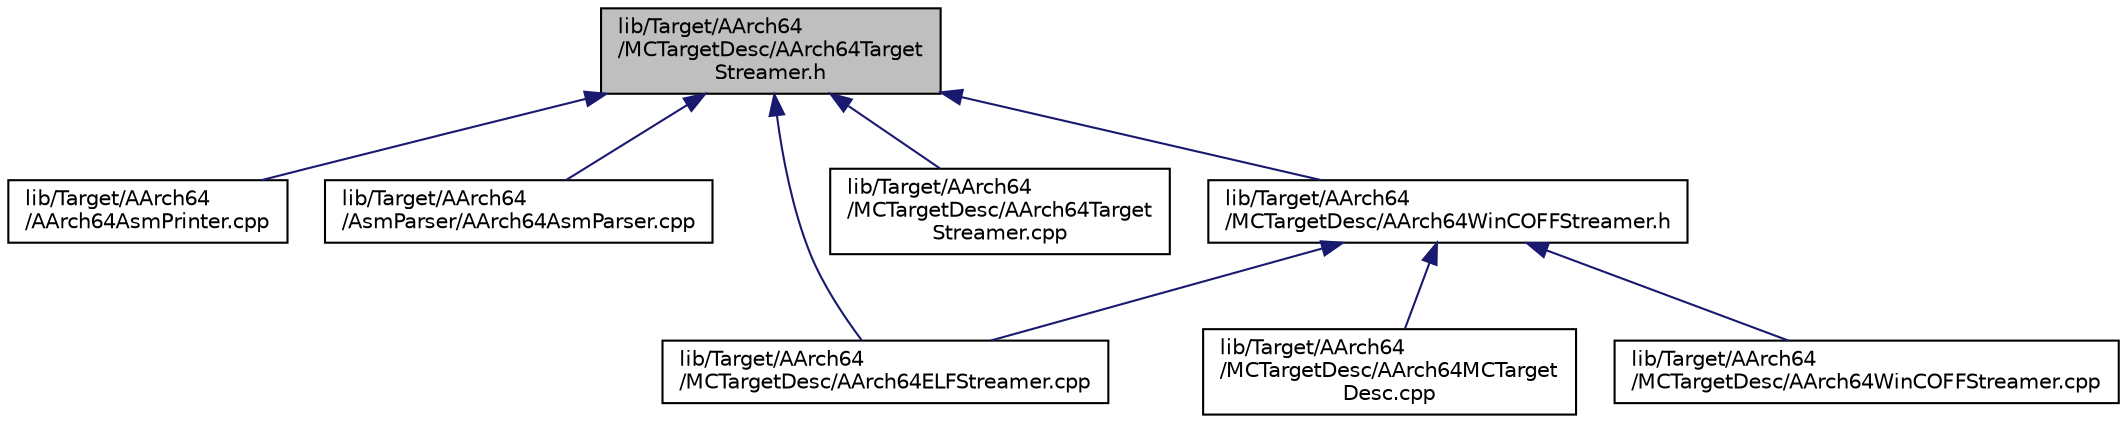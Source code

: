digraph "lib/Target/AArch64/MCTargetDesc/AArch64TargetStreamer.h"
{
 // LATEX_PDF_SIZE
  bgcolor="transparent";
  edge [fontname="Helvetica",fontsize="10",labelfontname="Helvetica",labelfontsize="10"];
  node [fontname="Helvetica",fontsize="10",shape="box"];
  Node1 [label="lib/Target/AArch64\l/MCTargetDesc/AArch64Target\lStreamer.h",height=0.2,width=0.4,color="black", fillcolor="grey75", style="filled", fontcolor="black",tooltip=" "];
  Node1 -> Node2 [dir="back",color="midnightblue",fontsize="10",style="solid",fontname="Helvetica"];
  Node2 [label="lib/Target/AArch64\l/AArch64AsmPrinter.cpp",height=0.2,width=0.4,color="black",URL="$AArch64AsmPrinter_8cpp.html",tooltip=" "];
  Node1 -> Node3 [dir="back",color="midnightblue",fontsize="10",style="solid",fontname="Helvetica"];
  Node3 [label="lib/Target/AArch64\l/AsmParser/AArch64AsmParser.cpp",height=0.2,width=0.4,color="black",URL="$AArch64AsmParser_8cpp.html",tooltip=" "];
  Node1 -> Node4 [dir="back",color="midnightblue",fontsize="10",style="solid",fontname="Helvetica"];
  Node4 [label="lib/Target/AArch64\l/MCTargetDesc/AArch64ELFStreamer.cpp",height=0.2,width=0.4,color="black",URL="$AArch64ELFStreamer_8cpp.html",tooltip=" "];
  Node1 -> Node5 [dir="back",color="midnightblue",fontsize="10",style="solid",fontname="Helvetica"];
  Node5 [label="lib/Target/AArch64\l/MCTargetDesc/AArch64Target\lStreamer.cpp",height=0.2,width=0.4,color="black",URL="$AArch64TargetStreamer_8cpp.html",tooltip=" "];
  Node1 -> Node6 [dir="back",color="midnightblue",fontsize="10",style="solid",fontname="Helvetica"];
  Node6 [label="lib/Target/AArch64\l/MCTargetDesc/AArch64WinCOFFStreamer.h",height=0.2,width=0.4,color="black",URL="$AArch64WinCOFFStreamer_8h.html",tooltip=" "];
  Node6 -> Node4 [dir="back",color="midnightblue",fontsize="10",style="solid",fontname="Helvetica"];
  Node6 -> Node7 [dir="back",color="midnightblue",fontsize="10",style="solid",fontname="Helvetica"];
  Node7 [label="lib/Target/AArch64\l/MCTargetDesc/AArch64MCTarget\lDesc.cpp",height=0.2,width=0.4,color="black",URL="$AArch64MCTargetDesc_8cpp.html",tooltip=" "];
  Node6 -> Node8 [dir="back",color="midnightblue",fontsize="10",style="solid",fontname="Helvetica"];
  Node8 [label="lib/Target/AArch64\l/MCTargetDesc/AArch64WinCOFFStreamer.cpp",height=0.2,width=0.4,color="black",URL="$AArch64WinCOFFStreamer_8cpp.html",tooltip=" "];
}
